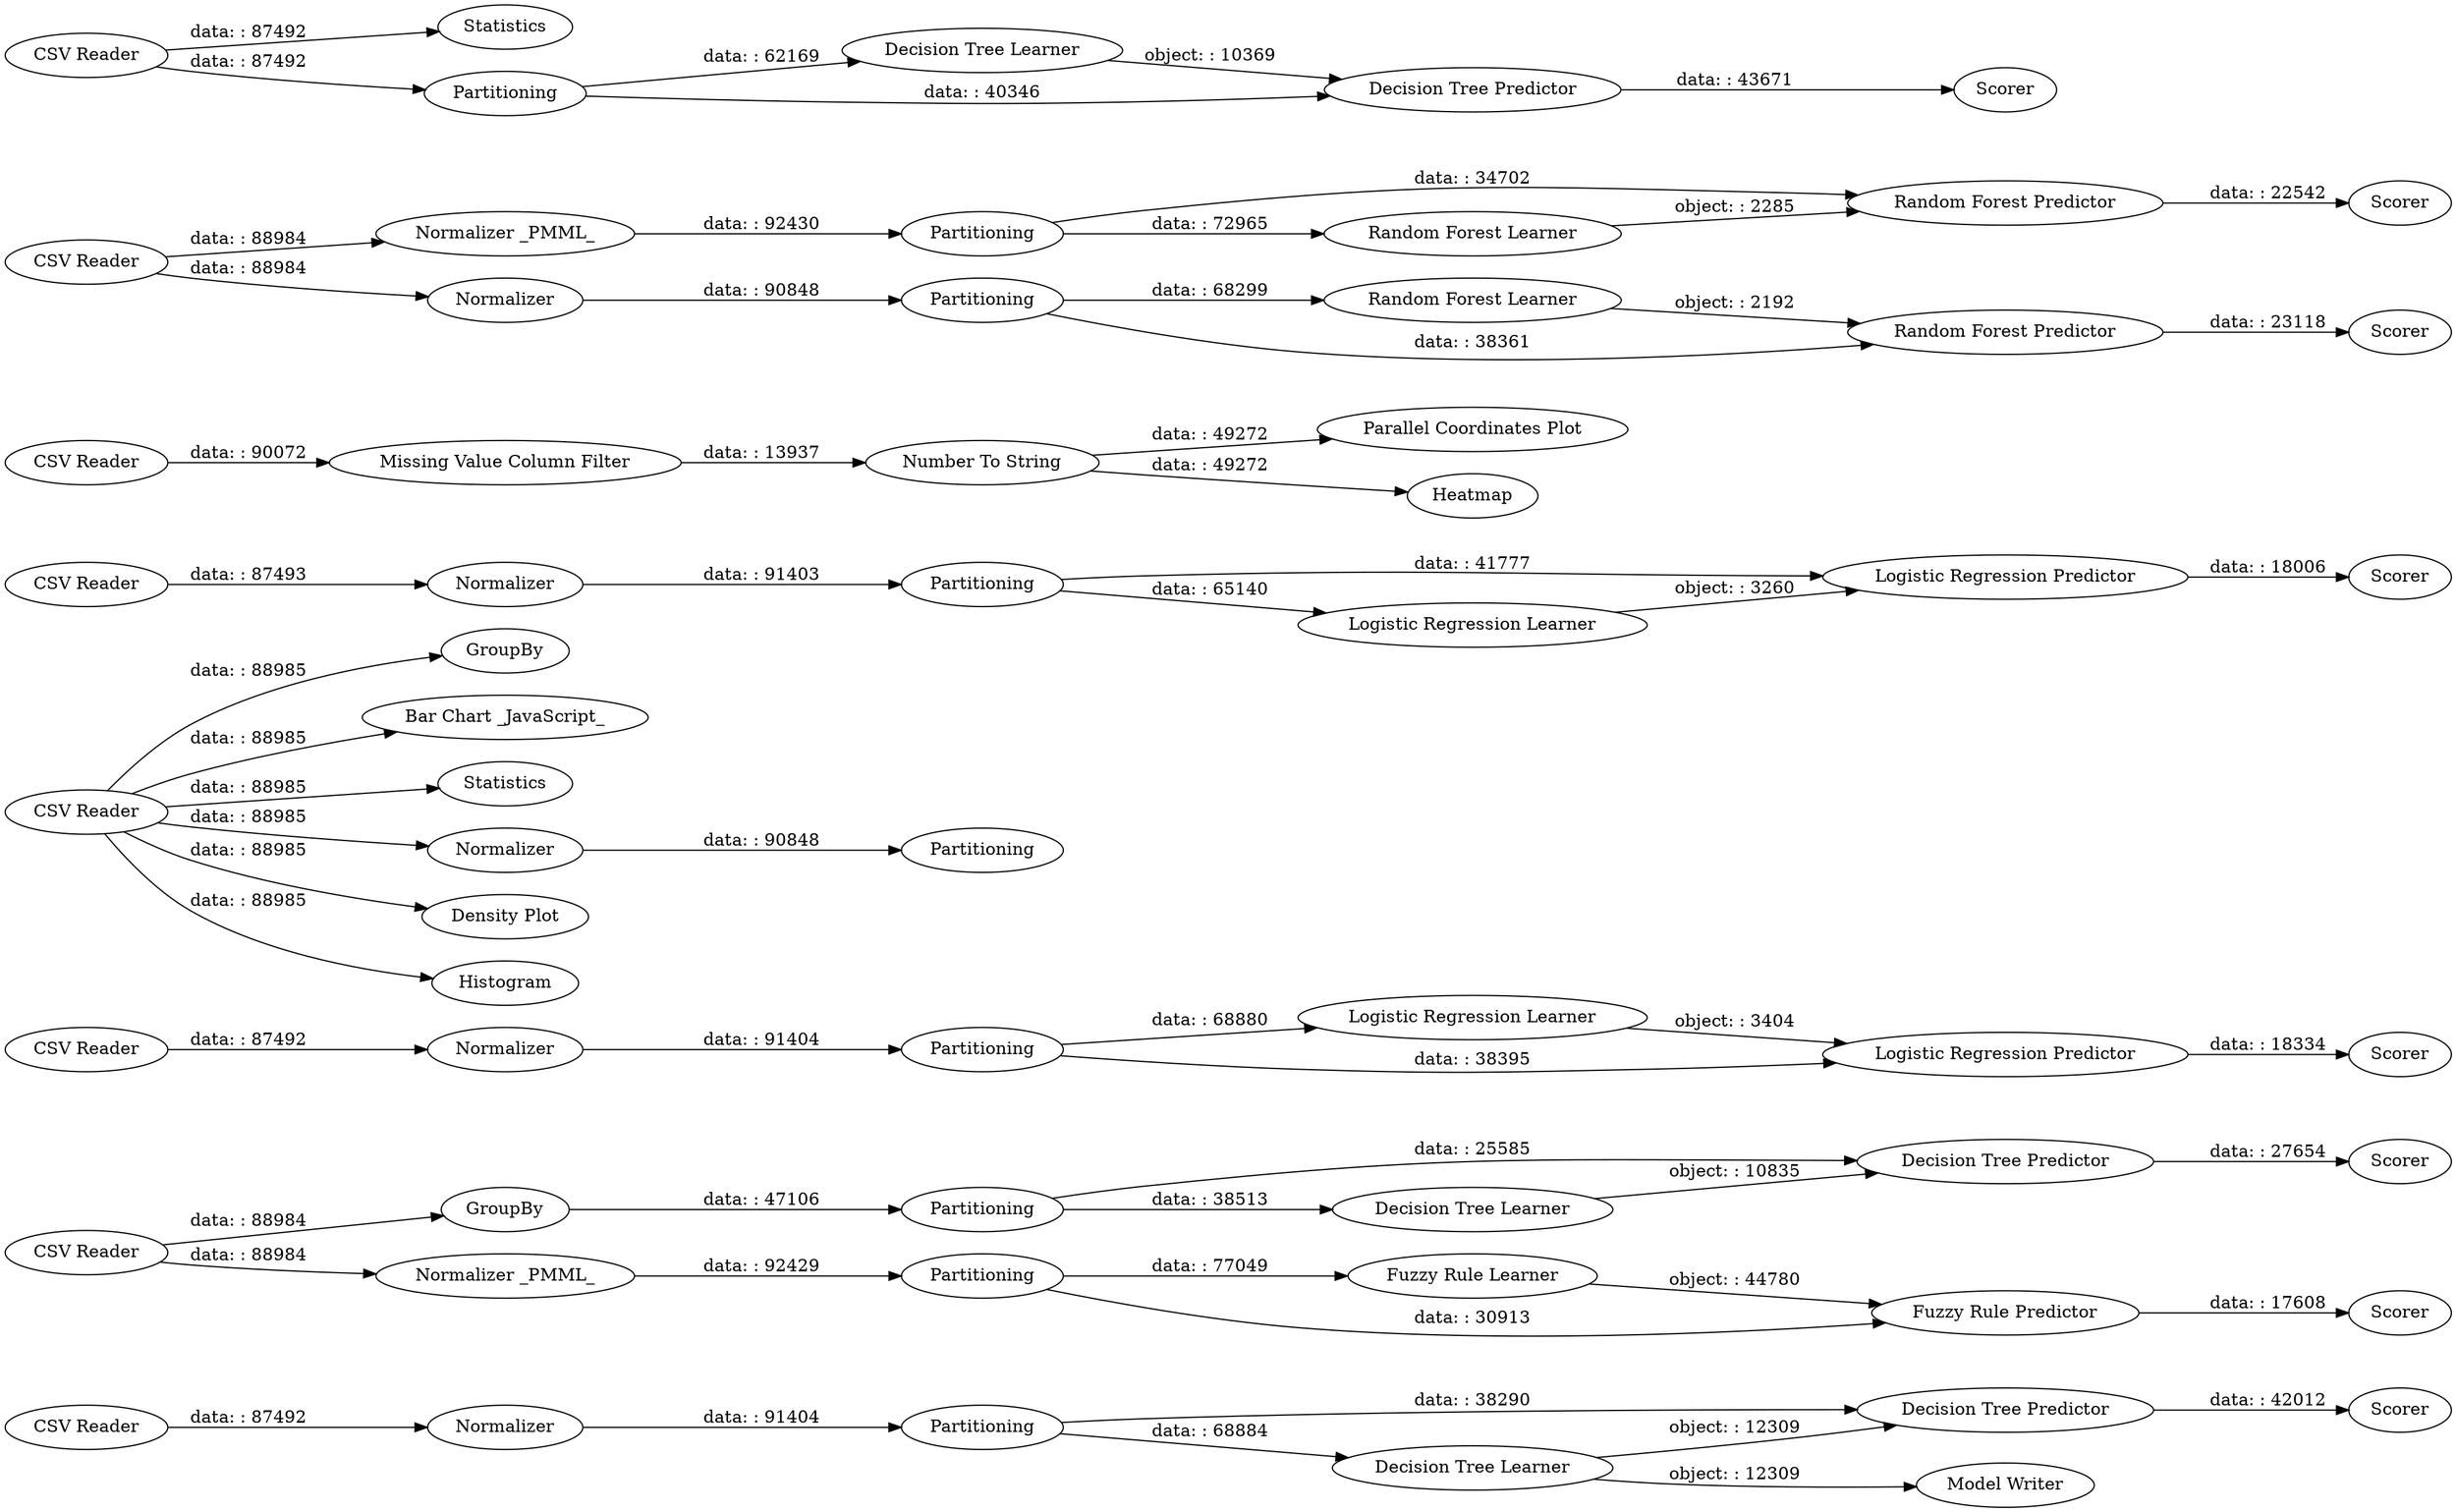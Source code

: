 digraph {
	"-2674251044783990211_16" [label="CSV Reader"]
	"-2674251044783990211_65" [label="Decision Tree Predictor"]
	"-2674251044783990211_15" [label=Normalizer]
	"-2674251044783990211_71" [label=GroupBy]
	"-2674251044783990211_34" [label=Scorer]
	"-2674251044783990211_25" [label=Partitioning]
	"-2674251044783990211_74" [label="Bar Chart _JavaScript_"]
	"-2674251044783990211_67" [label="Decision Tree Learner"]
	"-2674251044783990211_4" [label="Missing Value Column Filter"]
	"-2674251044783990211_31" [label=Normalizer]
	"-2674251044783990211_73" [label=Statistics]
	"-2674251044783990211_35" [label="CSV Reader"]
	"-2674251044783990211_3" [label="CSV Reader"]
	"-2674251044783990211_51" [label="CSV Reader"]
	"-2674251044783990211_69" [label=Normalizer]
	"-2674251044783990211_21" [label="Decision Tree Predictor"]
	"-2674251044783990211_22" [label=Scorer]
	"-2674251044783990211_60" [label="Fuzzy Rule Learner"]
	"-2674251044783990211_20" [label="Decision Tree Learner"]
	"-2674251044783990211_7" [label="Parallel Coordinates Plot"]
	"-2674251044783990211_70" [label=Partitioning]
	"-2674251044783990211_30" [label=Partitioning]
	"-2674251044783990211_33" [label="Logistic Regression Predictor"]
	"-2674251044783990211_18" [label=Normalizer]
	"-2674251044783990211_52" [label="Normalizer _PMML_"]
	"-2674251044783990211_58" [label=Partitioning]
	"-2674251044783990211_23" [label="Model Writer"]
	"-2674251044783990211_75" [label="Density Plot"]
	"-2674251044783990211_43" [label="Decision Tree Learner"]
	"-2674251044783990211_49" [label=Statistics]
	"-2674251044783990211_63" [label=GroupBy]
	"-2674251044783990211_38" [label="Random Forest Learner"]
	"-2674251044783990211_68" [label="CSV Reader"]
	"-2674251044783990211_66" [label=Scorer]
	"-2674251044783990211_42" [label=Partitioning]
	"-2674251044783990211_37" [label=Normalizer]
	"-2674251044783990211_56" [label=Scorer]
	"-2674251044783990211_62" [label=Scorer]
	"-2674251044783990211_29" [label="CSV Reader"]
	"-2674251044783990211_50" [label=Scorer]
	"-2674251044783990211_57" [label="Normalizer _PMML_"]
	"-2674251044783990211_55" [label="Random Forest Predictor"]
	"-2674251044783990211_28" [label=Scorer]
	"-2674251044783990211_41" [label="CSV Reader"]
	"-2674251044783990211_8" [label="CSV Reader"]
	"-2674251044783990211_39" [label="Random Forest Predictor"]
	"-2674251044783990211_5" [label="Number To String"]
	"-2674251044783990211_6" [label=Heatmap]
	"-2674251044783990211_32" [label="Logistic Regression Learner"]
	"-2674251044783990211_40" [label=Scorer]
	"-2674251044783990211_53" [label=Partitioning]
	"-2674251044783990211_47" [label="Decision Tree Predictor"]
	"-2674251044783990211_64" [label=Partitioning]
	"-2674251044783990211_36" [label=Partitioning]
	"-2674251044783990211_72" [label=Histogram]
	"-2674251044783990211_19" [label=Partitioning]
	"-2674251044783990211_61" [label="Fuzzy Rule Predictor"]
	"-2674251044783990211_26" [label="Logistic Regression Learner"]
	"-2674251044783990211_54" [label="Random Forest Learner"]
	"-2674251044783990211_27" [label="Logistic Regression Predictor"]
	"-2674251044783990211_69" -> "-2674251044783990211_70" [label="data: : 90848"]
	"-2674251044783990211_39" -> "-2674251044783990211_40" [label="data: : 23118"]
	"-2674251044783990211_67" -> "-2674251044783990211_65" [label="object: : 10835"]
	"-2674251044783990211_42" -> "-2674251044783990211_43" [label="data: : 62169"]
	"-2674251044783990211_68" -> "-2674251044783990211_73" [label="data: : 88985"]
	"-2674251044783990211_42" -> "-2674251044783990211_47" [label="data: : 40346"]
	"-2674251044783990211_58" -> "-2674251044783990211_60" [label="data: : 77049"]
	"-2674251044783990211_5" -> "-2674251044783990211_6" [label="data: : 49272"]
	"-2674251044783990211_51" -> "-2674251044783990211_63" [label="data: : 88984"]
	"-2674251044783990211_53" -> "-2674251044783990211_55" [label="data: : 34702"]
	"-2674251044783990211_29" -> "-2674251044783990211_31" [label="data: : 87493"]
	"-2674251044783990211_36" -> "-2674251044783990211_38" [label="data: : 68299"]
	"-2674251044783990211_30" -> "-2674251044783990211_32" [label="data: : 65140"]
	"-2674251044783990211_21" -> "-2674251044783990211_22" [label="data: : 42012"]
	"-2674251044783990211_58" -> "-2674251044783990211_61" [label="data: : 30913"]
	"-2674251044783990211_18" -> "-2674251044783990211_19" [label="data: : 91404"]
	"-2674251044783990211_68" -> "-2674251044783990211_72" [label="data: : 88985"]
	"-2674251044783990211_68" -> "-2674251044783990211_74" [label="data: : 88985"]
	"-2674251044783990211_27" -> "-2674251044783990211_28" [label="data: : 18334"]
	"-2674251044783990211_30" -> "-2674251044783990211_33" [label="data: : 41777"]
	"-2674251044783990211_60" -> "-2674251044783990211_61" [label="object: : 44780"]
	"-2674251044783990211_19" -> "-2674251044783990211_20" [label="data: : 68884"]
	"-2674251044783990211_52" -> "-2674251044783990211_53" [label="data: : 92430"]
	"-2674251044783990211_26" -> "-2674251044783990211_27" [label="object: : 3404"]
	"-2674251044783990211_41" -> "-2674251044783990211_49" [label="data: : 87492"]
	"-2674251044783990211_68" -> "-2674251044783990211_71" [label="data: : 88985"]
	"-2674251044783990211_3" -> "-2674251044783990211_4" [label="data: : 90072"]
	"-2674251044783990211_47" -> "-2674251044783990211_50" [label="data: : 43671"]
	"-2674251044783990211_19" -> "-2674251044783990211_21" [label="data: : 38290"]
	"-2674251044783990211_31" -> "-2674251044783990211_30" [label="data: : 91403"]
	"-2674251044783990211_41" -> "-2674251044783990211_42" [label="data: : 87492"]
	"-2674251044783990211_33" -> "-2674251044783990211_34" [label="data: : 18006"]
	"-2674251044783990211_64" -> "-2674251044783990211_67" [label="data: : 38513"]
	"-2674251044783990211_35" -> "-2674251044783990211_37" [label="data: : 88984"]
	"-2674251044783990211_32" -> "-2674251044783990211_33" [label="object: : 3260"]
	"-2674251044783990211_5" -> "-2674251044783990211_7" [label="data: : 49272"]
	"-2674251044783990211_55" -> "-2674251044783990211_56" [label="data: : 22542"]
	"-2674251044783990211_16" -> "-2674251044783990211_18" [label="data: : 87492"]
	"-2674251044783990211_53" -> "-2674251044783990211_54" [label="data: : 72965"]
	"-2674251044783990211_61" -> "-2674251044783990211_62" [label="data: : 17608"]
	"-2674251044783990211_64" -> "-2674251044783990211_65" [label="data: : 25585"]
	"-2674251044783990211_8" -> "-2674251044783990211_15" [label="data: : 87492"]
	"-2674251044783990211_54" -> "-2674251044783990211_55" [label="object: : 2285"]
	"-2674251044783990211_36" -> "-2674251044783990211_39" [label="data: : 38361"]
	"-2674251044783990211_68" -> "-2674251044783990211_75" [label="data: : 88985"]
	"-2674251044783990211_20" -> "-2674251044783990211_23" [label="object: : 12309"]
	"-2674251044783990211_43" -> "-2674251044783990211_47" [label="object: : 10369"]
	"-2674251044783990211_51" -> "-2674251044783990211_57" [label="data: : 88984"]
	"-2674251044783990211_68" -> "-2674251044783990211_69" [label="data: : 88985"]
	"-2674251044783990211_25" -> "-2674251044783990211_27" [label="data: : 38395"]
	"-2674251044783990211_37" -> "-2674251044783990211_36" [label="data: : 90848"]
	"-2674251044783990211_63" -> "-2674251044783990211_64" [label="data: : 47106"]
	"-2674251044783990211_35" -> "-2674251044783990211_52" [label="data: : 88984"]
	"-2674251044783990211_57" -> "-2674251044783990211_58" [label="data: : 92429"]
	"-2674251044783990211_65" -> "-2674251044783990211_66" [label="data: : 27654"]
	"-2674251044783990211_4" -> "-2674251044783990211_5" [label="data: : 13937"]
	"-2674251044783990211_15" -> "-2674251044783990211_25" [label="data: : 91404"]
	"-2674251044783990211_25" -> "-2674251044783990211_26" [label="data: : 68880"]
	"-2674251044783990211_38" -> "-2674251044783990211_39" [label="object: : 2192"]
	"-2674251044783990211_20" -> "-2674251044783990211_21" [label="object: : 12309"]
	rankdir=LR
}
